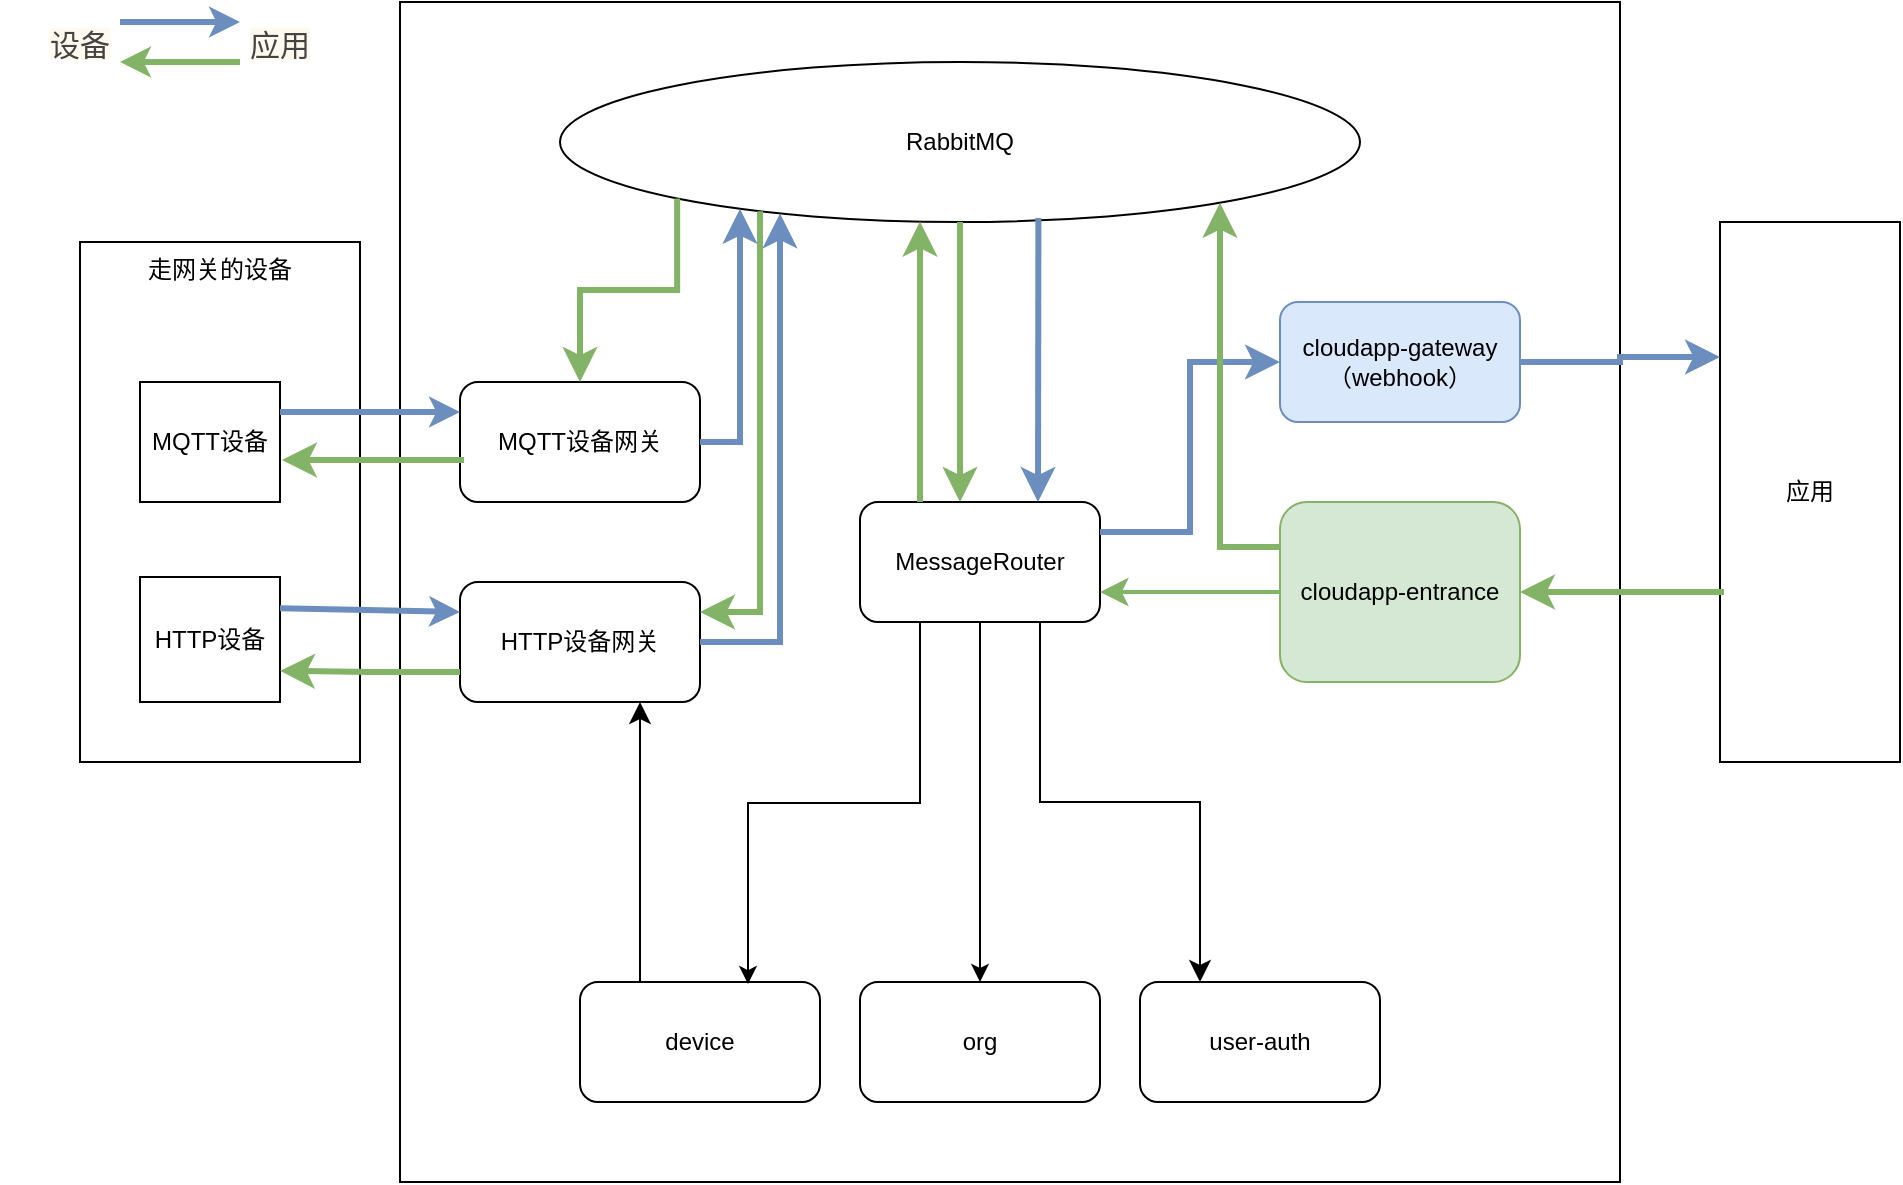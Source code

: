 <mxfile version="23.0.2" type="github">
  <diagram name="Page-1" id="52a04d89-c75d-2922-d76d-85b35f80e030">
    <mxGraphModel dx="1010" dy="639" grid="1" gridSize="10" guides="1" tooltips="1" connect="1" arrows="1" fold="1" page="1" pageScale="1" pageWidth="1100" pageHeight="850" background="none" math="0" shadow="0">
      <root>
        <mxCell id="0" />
        <mxCell id="1" parent="0" />
        <mxCell id="-4nvFbpTY9QozJb8vyPh-44" value="" style="rounded=0;whiteSpace=wrap;html=1;" vertex="1" parent="1">
          <mxGeometry x="200" y="50" width="610" height="590" as="geometry" />
        </mxCell>
        <mxCell id="-4nvFbpTY9QozJb8vyPh-7" value="走网关的设备" style="rounded=0;whiteSpace=wrap;html=1;horizontal=1;verticalAlign=top;" vertex="1" parent="1">
          <mxGeometry x="40" y="170" width="140" height="260" as="geometry" />
        </mxCell>
        <mxCell id="-4nvFbpTY9QozJb8vyPh-2" value="MQTT设备" style="rounded=0;whiteSpace=wrap;html=1;" vertex="1" parent="1">
          <mxGeometry x="70" y="240" width="70" height="60" as="geometry" />
        </mxCell>
        <mxCell id="-4nvFbpTY9QozJb8vyPh-3" value="HTTP设备" style="rounded=0;whiteSpace=wrap;html=1;" vertex="1" parent="1">
          <mxGeometry x="70" y="337.5" width="70" height="62.5" as="geometry" />
        </mxCell>
        <mxCell id="-4nvFbpTY9QozJb8vyPh-4" value="MQTT设备网关" style="rounded=1;whiteSpace=wrap;html=1;" vertex="1" parent="1">
          <mxGeometry x="230" y="240" width="120" height="60" as="geometry" />
        </mxCell>
        <mxCell id="-4nvFbpTY9QozJb8vyPh-5" value="HTTP设备网关" style="rounded=1;whiteSpace=wrap;html=1;" vertex="1" parent="1">
          <mxGeometry x="230" y="340" width="120" height="60" as="geometry" />
        </mxCell>
        <mxCell id="-4nvFbpTY9QozJb8vyPh-6" value="RabbitMQ" style="ellipse;whiteSpace=wrap;html=1;" vertex="1" parent="1">
          <mxGeometry x="280" y="80" width="400" height="80" as="geometry" />
        </mxCell>
        <mxCell id="-4nvFbpTY9QozJb8vyPh-8" value="MessageRouter" style="rounded=1;whiteSpace=wrap;html=1;" vertex="1" parent="1">
          <mxGeometry x="430" y="300" width="120" height="60" as="geometry" />
        </mxCell>
        <mxCell id="-4nvFbpTY9QozJb8vyPh-9" value="" style="endArrow=classic;html=1;rounded=0;entryX=0;entryY=0.25;entryDx=0;entryDy=0;fillColor=#dae8fc;strokeColor=#6c8ebf;exitX=1;exitY=0.25;exitDx=0;exitDy=0;strokeWidth=3;" edge="1" parent="1" source="-4nvFbpTY9QozJb8vyPh-2" target="-4nvFbpTY9QozJb8vyPh-4">
          <mxGeometry width="50" height="50" relative="1" as="geometry">
            <mxPoint x="430" y="270" as="sourcePoint" />
            <mxPoint x="480" y="220" as="targetPoint" />
          </mxGeometry>
        </mxCell>
        <mxCell id="-4nvFbpTY9QozJb8vyPh-12" value="" style="endArrow=classic;html=1;rounded=0;exitX=1;exitY=0.25;exitDx=0;exitDy=0;fillColor=#dae8fc;strokeColor=#6c8ebf;entryX=0;entryY=0.25;entryDx=0;entryDy=0;strokeWidth=3;" edge="1" parent="1" source="-4nvFbpTY9QozJb8vyPh-3" target="-4nvFbpTY9QozJb8vyPh-5">
          <mxGeometry width="50" height="50" relative="1" as="geometry">
            <mxPoint x="430" y="270" as="sourcePoint" />
            <mxPoint x="480" y="220" as="targetPoint" />
          </mxGeometry>
        </mxCell>
        <mxCell id="-4nvFbpTY9QozJb8vyPh-16" value="" style="edgeStyle=elbowEdgeStyle;elbow=horizontal;endArrow=classic;html=1;curved=0;rounded=0;endSize=8;startSize=8;fillColor=#dae8fc;strokeColor=#6c8ebf;strokeWidth=3;" edge="1" parent="1" source="-4nvFbpTY9QozJb8vyPh-5" target="-4nvFbpTY9QozJb8vyPh-6">
          <mxGeometry width="50" height="50" relative="1" as="geometry">
            <mxPoint x="490" y="270" as="sourcePoint" />
            <mxPoint x="540" y="220" as="targetPoint" />
            <Array as="points">
              <mxPoint x="390" y="280" />
            </Array>
          </mxGeometry>
        </mxCell>
        <mxCell id="-4nvFbpTY9QozJb8vyPh-17" value="" style="edgeStyle=elbowEdgeStyle;elbow=horizontal;endArrow=classic;html=1;curved=0;rounded=0;endSize=8;startSize=8;exitX=0.5;exitY=1;exitDx=0;exitDy=0;fillColor=#d5e8d4;strokeColor=#82b366;strokeWidth=3;" edge="1" parent="1" source="-4nvFbpTY9QozJb8vyPh-6" target="-4nvFbpTY9QozJb8vyPh-8">
          <mxGeometry width="50" height="50" relative="1" as="geometry">
            <mxPoint x="490" y="270" as="sourcePoint" />
            <mxPoint x="540" y="220" as="targetPoint" />
          </mxGeometry>
        </mxCell>
        <mxCell id="-4nvFbpTY9QozJb8vyPh-18" value="" style="edgeStyle=elbowEdgeStyle;elbow=horizontal;endArrow=classic;html=1;curved=0;rounded=0;endSize=8;startSize=8;exitX=1;exitY=0.5;exitDx=0;exitDy=0;fillColor=#dae8fc;strokeColor=#6c8ebf;strokeWidth=3;" edge="1" parent="1" source="-4nvFbpTY9QozJb8vyPh-4" target="-4nvFbpTY9QozJb8vyPh-6">
          <mxGeometry width="50" height="50" relative="1" as="geometry">
            <mxPoint x="490" y="270" as="sourcePoint" />
            <mxPoint x="540" y="220" as="targetPoint" />
            <Array as="points">
              <mxPoint x="370" y="240" />
            </Array>
          </mxGeometry>
        </mxCell>
        <mxCell id="-4nvFbpTY9QozJb8vyPh-19" value="cloudapp-gateway&lt;br&gt;（webhook）" style="rounded=1;whiteSpace=wrap;html=1;fillColor=#dae8fc;strokeColor=#6c8ebf;" vertex="1" parent="1">
          <mxGeometry x="640" y="200" width="120" height="60" as="geometry" />
        </mxCell>
        <mxCell id="-4nvFbpTY9QozJb8vyPh-20" value="" style="edgeStyle=elbowEdgeStyle;elbow=horizontal;endArrow=classic;html=1;curved=0;rounded=0;endSize=8;startSize=8;exitX=1;exitY=0.25;exitDx=0;exitDy=0;fillColor=#dae8fc;strokeColor=#6c8ebf;strokeWidth=3;" edge="1" parent="1" source="-4nvFbpTY9QozJb8vyPh-8" target="-4nvFbpTY9QozJb8vyPh-19">
          <mxGeometry width="50" height="50" relative="1" as="geometry">
            <mxPoint x="490" y="270" as="sourcePoint" />
            <mxPoint x="540" y="220" as="targetPoint" />
          </mxGeometry>
        </mxCell>
        <mxCell id="-4nvFbpTY9QozJb8vyPh-21" value="应用" style="rounded=0;whiteSpace=wrap;html=1;" vertex="1" parent="1">
          <mxGeometry x="860" y="160" width="90" height="270" as="geometry" />
        </mxCell>
        <mxCell id="-4nvFbpTY9QozJb8vyPh-23" value="cloudapp-entrance" style="rounded=1;whiteSpace=wrap;html=1;fillColor=#d5e8d4;strokeColor=#82b366;" vertex="1" parent="1">
          <mxGeometry x="640" y="300" width="120" height="90" as="geometry" />
        </mxCell>
        <mxCell id="-4nvFbpTY9QozJb8vyPh-24" value="" style="edgeStyle=elbowEdgeStyle;elbow=horizontal;endArrow=classic;html=1;curved=0;rounded=0;endSize=8;startSize=8;entryX=1;entryY=0.5;entryDx=0;entryDy=0;fillColor=#d5e8d4;strokeColor=#82b366;exitX=0.022;exitY=0.685;exitDx=0;exitDy=0;exitPerimeter=0;strokeWidth=3;" edge="1" parent="1" source="-4nvFbpTY9QozJb8vyPh-21" target="-4nvFbpTY9QozJb8vyPh-23">
          <mxGeometry width="50" height="50" relative="1" as="geometry">
            <mxPoint x="840" y="360" as="sourcePoint" />
            <mxPoint x="540" y="220" as="targetPoint" />
            <Array as="points">
              <mxPoint x="810" y="390" />
            </Array>
          </mxGeometry>
        </mxCell>
        <mxCell id="-4nvFbpTY9QozJb8vyPh-25" value="" style="edgeStyle=elbowEdgeStyle;elbow=horizontal;endArrow=classic;html=1;curved=0;rounded=0;endSize=8;startSize=8;fillColor=#d5e8d4;strokeColor=#82b366;exitX=0;exitY=0.25;exitDx=0;exitDy=0;strokeWidth=3;" edge="1" parent="1" source="-4nvFbpTY9QozJb8vyPh-23" target="-4nvFbpTY9QozJb8vyPh-6">
          <mxGeometry width="50" height="50" relative="1" as="geometry">
            <mxPoint x="490" y="270" as="sourcePoint" />
            <mxPoint x="540" y="220" as="targetPoint" />
            <Array as="points">
              <mxPoint x="610" y="370" />
            </Array>
          </mxGeometry>
        </mxCell>
        <mxCell id="-4nvFbpTY9QozJb8vyPh-27" value="" style="edgeStyle=elbowEdgeStyle;elbow=horizontal;endArrow=classic;html=1;curved=0;rounded=0;endSize=8;startSize=8;exitX=0.598;exitY=0.975;exitDx=0;exitDy=0;exitPerimeter=0;fillColor=#dae8fc;strokeColor=#6c8ebf;strokeWidth=3;" edge="1" parent="1" source="-4nvFbpTY9QozJb8vyPh-6" target="-4nvFbpTY9QozJb8vyPh-8">
          <mxGeometry width="50" height="50" relative="1" as="geometry">
            <mxPoint x="490" y="270" as="sourcePoint" />
            <mxPoint x="540" y="220" as="targetPoint" />
          </mxGeometry>
        </mxCell>
        <mxCell id="-4nvFbpTY9QozJb8vyPh-28" value="" style="edgeStyle=elbowEdgeStyle;elbow=horizontal;endArrow=classic;html=1;curved=0;rounded=0;endSize=8;startSize=8;exitX=0.25;exitY=0;exitDx=0;exitDy=0;fillColor=#d5e8d4;strokeColor=#82b366;strokeWidth=3;" edge="1" parent="1" source="-4nvFbpTY9QozJb8vyPh-8" target="-4nvFbpTY9QozJb8vyPh-6">
          <mxGeometry width="50" height="50" relative="1" as="geometry">
            <mxPoint x="490" y="270" as="sourcePoint" />
            <mxPoint x="460" y="190" as="targetPoint" />
          </mxGeometry>
        </mxCell>
        <mxCell id="-4nvFbpTY9QozJb8vyPh-30" value="" style="edgeStyle=elbowEdgeStyle;elbow=horizontal;endArrow=classic;html=1;curved=0;rounded=0;endSize=8;startSize=8;fillColor=#d5e8d4;strokeColor=#82b366;entryX=1;entryY=0.25;entryDx=0;entryDy=0;strokeWidth=3;" edge="1" parent="1" source="-4nvFbpTY9QozJb8vyPh-6" target="-4nvFbpTY9QozJb8vyPh-5">
          <mxGeometry width="50" height="50" relative="1" as="geometry">
            <mxPoint x="490" y="270" as="sourcePoint" />
            <mxPoint x="540" y="220" as="targetPoint" />
            <Array as="points">
              <mxPoint x="380" y="290" />
            </Array>
          </mxGeometry>
        </mxCell>
        <mxCell id="-4nvFbpTY9QozJb8vyPh-31" value="" style="edgeStyle=elbowEdgeStyle;elbow=horizontal;endArrow=classic;html=1;curved=0;rounded=0;endSize=8;startSize=8;entryX=1.014;entryY=0.65;entryDx=0;entryDy=0;exitX=0.017;exitY=0.65;exitDx=0;exitDy=0;exitPerimeter=0;fillColor=#d5e8d4;strokeColor=#82b366;entryPerimeter=0;strokeWidth=3;" edge="1" parent="1" source="-4nvFbpTY9QozJb8vyPh-4" target="-4nvFbpTY9QozJb8vyPh-2">
          <mxGeometry width="50" height="50" relative="1" as="geometry">
            <mxPoint x="490" y="270" as="sourcePoint" />
            <mxPoint x="540" y="220" as="targetPoint" />
          </mxGeometry>
        </mxCell>
        <mxCell id="-4nvFbpTY9QozJb8vyPh-32" value="" style="edgeStyle=elbowEdgeStyle;elbow=horizontal;endArrow=classic;html=1;curved=0;rounded=0;endSize=8;startSize=8;exitX=0;exitY=0.75;exitDx=0;exitDy=0;entryX=1;entryY=0.75;entryDx=0;entryDy=0;fillColor=#d5e8d4;strokeColor=#82b366;strokeWidth=3;" edge="1" parent="1" source="-4nvFbpTY9QozJb8vyPh-5" target="-4nvFbpTY9QozJb8vyPh-3">
          <mxGeometry width="50" height="50" relative="1" as="geometry">
            <mxPoint x="490" y="270" as="sourcePoint" />
            <mxPoint x="540" y="220" as="targetPoint" />
          </mxGeometry>
        </mxCell>
        <mxCell id="-4nvFbpTY9QozJb8vyPh-33" value="" style="edgeStyle=elbowEdgeStyle;elbow=horizontal;endArrow=classic;html=1;curved=0;rounded=0;endSize=8;startSize=8;exitX=0;exitY=0.5;exitDx=0;exitDy=0;entryX=1;entryY=0.75;entryDx=0;entryDy=0;fillColor=#d5e8d4;strokeColor=#82b366;strokeWidth=2;" edge="1" parent="1" source="-4nvFbpTY9QozJb8vyPh-23" target="-4nvFbpTY9QozJb8vyPh-8">
          <mxGeometry width="50" height="50" relative="1" as="geometry">
            <mxPoint x="490" y="270" as="sourcePoint" />
            <mxPoint x="540" y="220" as="targetPoint" />
          </mxGeometry>
        </mxCell>
        <mxCell id="-4nvFbpTY9QozJb8vyPh-34" value="device" style="rounded=1;whiteSpace=wrap;html=1;" vertex="1" parent="1">
          <mxGeometry x="290" y="540" width="120" height="60" as="geometry" />
        </mxCell>
        <mxCell id="-4nvFbpTY9QozJb8vyPh-35" value="org" style="rounded=1;whiteSpace=wrap;html=1;" vertex="1" parent="1">
          <mxGeometry x="430" y="540" width="120" height="60" as="geometry" />
        </mxCell>
        <mxCell id="-4nvFbpTY9QozJb8vyPh-36" value="" style="endArrow=classic;html=1;rounded=0;exitX=0.25;exitY=1;exitDx=0;exitDy=0;edgeStyle=elbowEdgeStyle;elbow=vertical;entryX=0.7;entryY=0.017;entryDx=0;entryDy=0;entryPerimeter=0;" edge="1" parent="1" source="-4nvFbpTY9QozJb8vyPh-8" target="-4nvFbpTY9QozJb8vyPh-34">
          <mxGeometry width="50" height="50" relative="1" as="geometry">
            <mxPoint x="490" y="410" as="sourcePoint" />
            <mxPoint x="540" y="360" as="targetPoint" />
          </mxGeometry>
        </mxCell>
        <mxCell id="-4nvFbpTY9QozJb8vyPh-37" value="" style="endArrow=classic;html=1;rounded=0;exitX=0.5;exitY=1;exitDx=0;exitDy=0;entryX=0.5;entryY=0;entryDx=0;entryDy=0;edgeStyle=elbowEdgeStyle;elbow=vertical;" edge="1" parent="1" source="-4nvFbpTY9QozJb8vyPh-8" target="-4nvFbpTY9QozJb8vyPh-35">
          <mxGeometry width="50" height="50" relative="1" as="geometry">
            <mxPoint x="490" y="410" as="sourcePoint" />
            <mxPoint x="540" y="360" as="targetPoint" />
          </mxGeometry>
        </mxCell>
        <mxCell id="-4nvFbpTY9QozJb8vyPh-38" value="user-auth" style="rounded=1;whiteSpace=wrap;html=1;" vertex="1" parent="1">
          <mxGeometry x="570" y="540" width="120" height="60" as="geometry" />
        </mxCell>
        <mxCell id="-4nvFbpTY9QozJb8vyPh-40" value="" style="edgeStyle=elbowEdgeStyle;elbow=vertical;endArrow=classic;html=1;curved=0;rounded=0;endSize=8;startSize=8;exitX=0.75;exitY=1;exitDx=0;exitDy=0;entryX=0.25;entryY=0;entryDx=0;entryDy=0;" edge="1" parent="1" source="-4nvFbpTY9QozJb8vyPh-8" target="-4nvFbpTY9QozJb8vyPh-38">
          <mxGeometry width="50" height="50" relative="1" as="geometry">
            <mxPoint x="490" y="410" as="sourcePoint" />
            <mxPoint x="540" y="360" as="targetPoint" />
          </mxGeometry>
        </mxCell>
        <mxCell id="-4nvFbpTY9QozJb8vyPh-42" value="" style="edgeStyle=elbowEdgeStyle;elbow=vertical;endArrow=classic;html=1;curved=0;rounded=0;endSize=8;startSize=8;fillColor=#d5e8d4;strokeColor=#82b366;exitX=0;exitY=1;exitDx=0;exitDy=0;strokeWidth=3;" edge="1" parent="1" source="-4nvFbpTY9QozJb8vyPh-6" target="-4nvFbpTY9QozJb8vyPh-4">
          <mxGeometry width="50" height="50" relative="1" as="geometry">
            <mxPoint x="270" y="210" as="sourcePoint" />
            <mxPoint x="320" y="160" as="targetPoint" />
          </mxGeometry>
        </mxCell>
        <mxCell id="-4nvFbpTY9QozJb8vyPh-43" value="" style="edgeStyle=elbowEdgeStyle;elbow=vertical;endArrow=classic;html=1;curved=0;rounded=0;endSize=8;startSize=8;entryX=0.75;entryY=1;entryDx=0;entryDy=0;exitX=0.25;exitY=0;exitDx=0;exitDy=0;" edge="1" parent="1" source="-4nvFbpTY9QozJb8vyPh-34" target="-4nvFbpTY9QozJb8vyPh-5">
          <mxGeometry width="50" height="50" relative="1" as="geometry">
            <mxPoint x="330" y="540" as="sourcePoint" />
            <mxPoint x="280" y="400" as="targetPoint" />
          </mxGeometry>
        </mxCell>
        <mxCell id="-4nvFbpTY9QozJb8vyPh-45" value="" style="edgeStyle=elbowEdgeStyle;elbow=horizontal;endArrow=classic;html=1;curved=0;rounded=0;endSize=8;startSize=8;entryX=0;entryY=0.25;entryDx=0;entryDy=0;strokeWidth=3;fillColor=#dae8fc;strokeColor=#6c8ebf;" edge="1" parent="1" source="-4nvFbpTY9QozJb8vyPh-19" target="-4nvFbpTY9QozJb8vyPh-21">
          <mxGeometry width="50" height="50" relative="1" as="geometry">
            <mxPoint x="480" y="350" as="sourcePoint" />
            <mxPoint x="530" y="300" as="targetPoint" />
          </mxGeometry>
        </mxCell>
        <mxCell id="-4nvFbpTY9QozJb8vyPh-46" value="" style="endArrow=classic;html=1;rounded=0;fillColor=#dae8fc;strokeColor=#6c8ebf;strokeWidth=3;" edge="1" parent="1">
          <mxGeometry width="50" height="50" relative="1" as="geometry">
            <mxPoint x="60" y="60" as="sourcePoint" />
            <mxPoint x="120" y="60" as="targetPoint" />
          </mxGeometry>
        </mxCell>
        <mxCell id="-4nvFbpTY9QozJb8vyPh-47" value="" style="endArrow=classic;html=1;rounded=0;fillColor=#d5e8d4;strokeColor=#82b366;strokeWidth=3;" edge="1" parent="1">
          <mxGeometry width="50" height="50" relative="1" as="geometry">
            <mxPoint x="120" y="80" as="sourcePoint" />
            <mxPoint x="60" y="80" as="targetPoint" />
          </mxGeometry>
        </mxCell>
        <UserObject label="&lt;span style=&quot;color: rgb(68, 68, 68); font-family: Arial, &amp;quot;microsoft yahei&amp;quot;, Helvetica, sans-serif; font-size: 15px; font-style: normal; font-variant-ligatures: normal; font-variant-caps: normal; font-weight: 400; letter-spacing: normal; orphans: 2; text-align: start; text-indent: 0px; text-transform: none; widows: 2; word-spacing: 0px; -webkit-text-stroke-width: 0px; background-color: rgb(255, 249, 238); text-decoration-thickness: initial; text-decoration-style: initial; text-decoration-color: initial; float: none; display: inline !important;&quot;&gt;应用&lt;/span&gt;" placeholders="1" name="Variable" id="-4nvFbpTY9QozJb8vyPh-48">
          <mxCell style="text;html=1;strokeColor=none;fillColor=none;align=center;verticalAlign=middle;whiteSpace=wrap;overflow=hidden;" vertex="1" parent="1">
            <mxGeometry x="100" y="60" width="80" height="20" as="geometry" />
          </mxCell>
        </UserObject>
        <UserObject label="&lt;span style=&quot;color: rgb(68, 68, 68); font-family: Arial, &amp;quot;microsoft yahei&amp;quot;, Helvetica, sans-serif; font-size: 15px; font-style: normal; font-variant-ligatures: normal; font-variant-caps: normal; font-weight: 400; letter-spacing: normal; orphans: 2; text-align: start; text-indent: 0px; text-transform: none; widows: 2; word-spacing: 0px; -webkit-text-stroke-width: 0px; background-color: rgb(255, 249, 238); text-decoration-thickness: initial; text-decoration-style: initial; text-decoration-color: initial; float: none; display: inline !important;&quot;&gt;设备&lt;/span&gt;" placeholders="1" name="Variable" id="-4nvFbpTY9QozJb8vyPh-49">
          <mxCell style="text;html=1;strokeColor=none;fillColor=none;align=center;verticalAlign=middle;whiteSpace=wrap;overflow=hidden;" vertex="1" parent="1">
            <mxGeometry y="60" width="80" height="20" as="geometry" />
          </mxCell>
        </UserObject>
      </root>
    </mxGraphModel>
  </diagram>
</mxfile>
